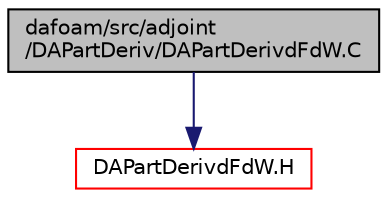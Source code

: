 digraph "dafoam/src/adjoint/DAPartDeriv/DAPartDerivdFdW.C"
{
  bgcolor="transparent";
  edge [fontname="Helvetica",fontsize="10",labelfontname="Helvetica",labelfontsize="10"];
  node [fontname="Helvetica",fontsize="10",shape=record];
  Node0 [label="dafoam/src/adjoint\l/DAPartDeriv/DAPartDerivdFdW.C",height=0.2,width=0.4,color="black", fillcolor="grey75", style="filled", fontcolor="black"];
  Node0 -> Node1 [color="midnightblue",fontsize="10",style="solid",fontname="Helvetica"];
  Node1 [label="DAPartDerivdFdW.H",height=0.2,width=0.4,color="red",URL="$DAPartDerivdFdW_8H.html"];
}
